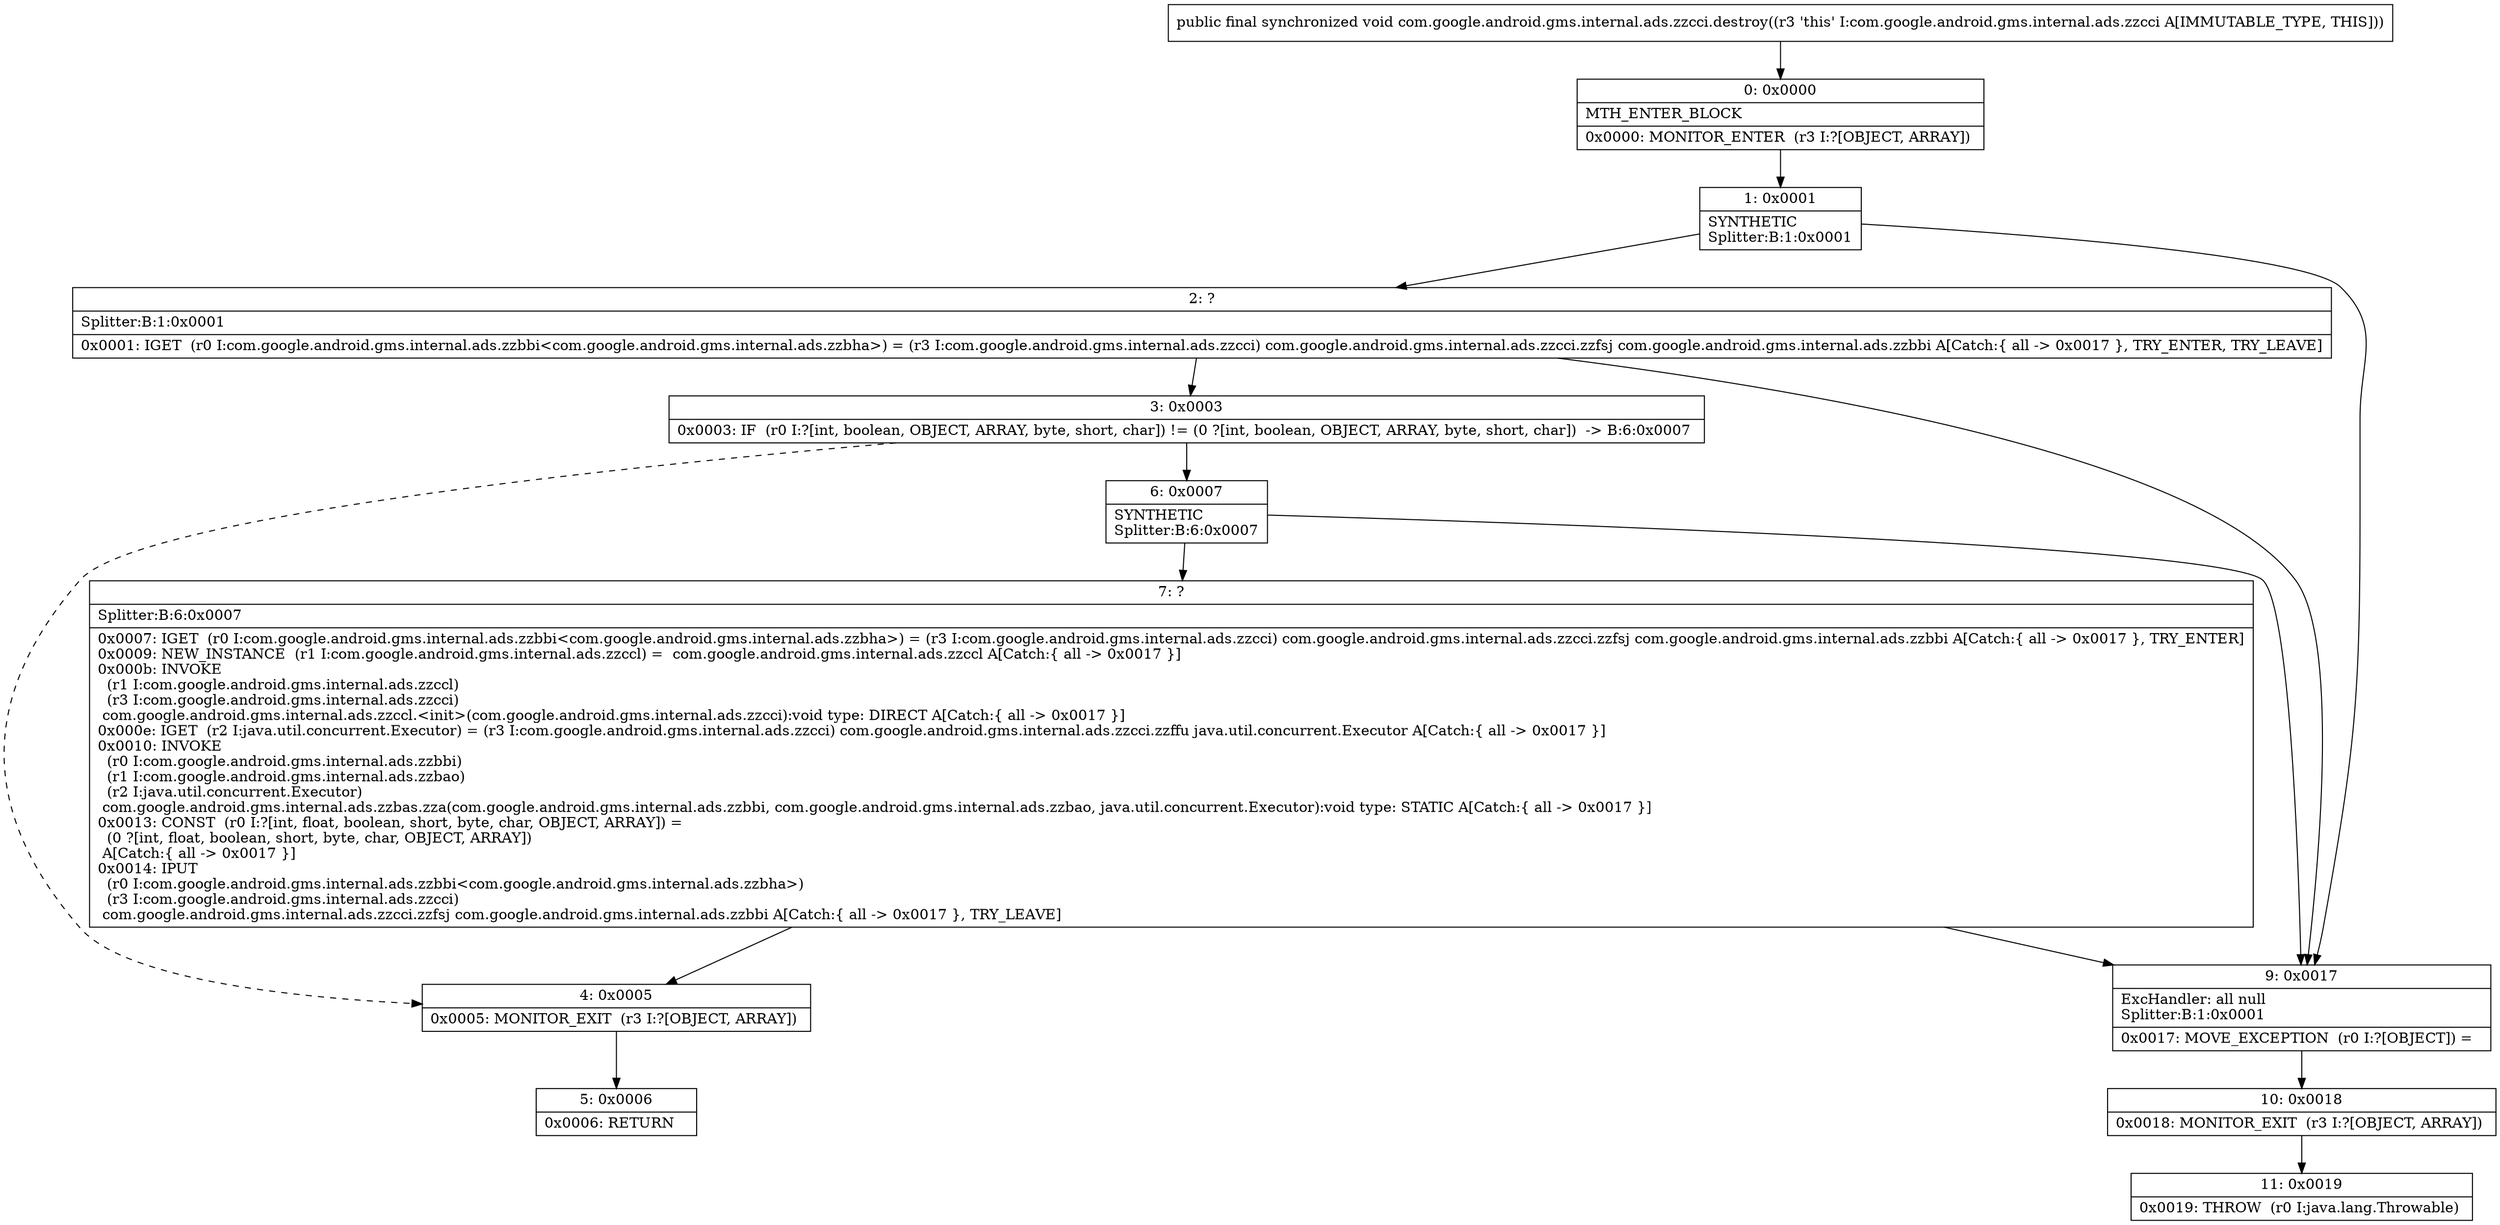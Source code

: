 digraph "CFG forcom.google.android.gms.internal.ads.zzcci.destroy()V" {
Node_0 [shape=record,label="{0\:\ 0x0000|MTH_ENTER_BLOCK\l|0x0000: MONITOR_ENTER  (r3 I:?[OBJECT, ARRAY]) \l}"];
Node_1 [shape=record,label="{1\:\ 0x0001|SYNTHETIC\lSplitter:B:1:0x0001\l}"];
Node_2 [shape=record,label="{2\:\ ?|Splitter:B:1:0x0001\l|0x0001: IGET  (r0 I:com.google.android.gms.internal.ads.zzbbi\<com.google.android.gms.internal.ads.zzbha\>) = (r3 I:com.google.android.gms.internal.ads.zzcci) com.google.android.gms.internal.ads.zzcci.zzfsj com.google.android.gms.internal.ads.zzbbi A[Catch:\{ all \-\> 0x0017 \}, TRY_ENTER, TRY_LEAVE]\l}"];
Node_3 [shape=record,label="{3\:\ 0x0003|0x0003: IF  (r0 I:?[int, boolean, OBJECT, ARRAY, byte, short, char]) != (0 ?[int, boolean, OBJECT, ARRAY, byte, short, char])  \-\> B:6:0x0007 \l}"];
Node_4 [shape=record,label="{4\:\ 0x0005|0x0005: MONITOR_EXIT  (r3 I:?[OBJECT, ARRAY]) \l}"];
Node_5 [shape=record,label="{5\:\ 0x0006|0x0006: RETURN   \l}"];
Node_6 [shape=record,label="{6\:\ 0x0007|SYNTHETIC\lSplitter:B:6:0x0007\l}"];
Node_7 [shape=record,label="{7\:\ ?|Splitter:B:6:0x0007\l|0x0007: IGET  (r0 I:com.google.android.gms.internal.ads.zzbbi\<com.google.android.gms.internal.ads.zzbha\>) = (r3 I:com.google.android.gms.internal.ads.zzcci) com.google.android.gms.internal.ads.zzcci.zzfsj com.google.android.gms.internal.ads.zzbbi A[Catch:\{ all \-\> 0x0017 \}, TRY_ENTER]\l0x0009: NEW_INSTANCE  (r1 I:com.google.android.gms.internal.ads.zzccl) =  com.google.android.gms.internal.ads.zzccl A[Catch:\{ all \-\> 0x0017 \}]\l0x000b: INVOKE  \l  (r1 I:com.google.android.gms.internal.ads.zzccl)\l  (r3 I:com.google.android.gms.internal.ads.zzcci)\l com.google.android.gms.internal.ads.zzccl.\<init\>(com.google.android.gms.internal.ads.zzcci):void type: DIRECT A[Catch:\{ all \-\> 0x0017 \}]\l0x000e: IGET  (r2 I:java.util.concurrent.Executor) = (r3 I:com.google.android.gms.internal.ads.zzcci) com.google.android.gms.internal.ads.zzcci.zzffu java.util.concurrent.Executor A[Catch:\{ all \-\> 0x0017 \}]\l0x0010: INVOKE  \l  (r0 I:com.google.android.gms.internal.ads.zzbbi)\l  (r1 I:com.google.android.gms.internal.ads.zzbao)\l  (r2 I:java.util.concurrent.Executor)\l com.google.android.gms.internal.ads.zzbas.zza(com.google.android.gms.internal.ads.zzbbi, com.google.android.gms.internal.ads.zzbao, java.util.concurrent.Executor):void type: STATIC A[Catch:\{ all \-\> 0x0017 \}]\l0x0013: CONST  (r0 I:?[int, float, boolean, short, byte, char, OBJECT, ARRAY]) = \l  (0 ?[int, float, boolean, short, byte, char, OBJECT, ARRAY])\l A[Catch:\{ all \-\> 0x0017 \}]\l0x0014: IPUT  \l  (r0 I:com.google.android.gms.internal.ads.zzbbi\<com.google.android.gms.internal.ads.zzbha\>)\l  (r3 I:com.google.android.gms.internal.ads.zzcci)\l com.google.android.gms.internal.ads.zzcci.zzfsj com.google.android.gms.internal.ads.zzbbi A[Catch:\{ all \-\> 0x0017 \}, TRY_LEAVE]\l}"];
Node_9 [shape=record,label="{9\:\ 0x0017|ExcHandler: all null\lSplitter:B:1:0x0001\l|0x0017: MOVE_EXCEPTION  (r0 I:?[OBJECT]) =  \l}"];
Node_10 [shape=record,label="{10\:\ 0x0018|0x0018: MONITOR_EXIT  (r3 I:?[OBJECT, ARRAY]) \l}"];
Node_11 [shape=record,label="{11\:\ 0x0019|0x0019: THROW  (r0 I:java.lang.Throwable) \l}"];
MethodNode[shape=record,label="{public final synchronized void com.google.android.gms.internal.ads.zzcci.destroy((r3 'this' I:com.google.android.gms.internal.ads.zzcci A[IMMUTABLE_TYPE, THIS])) }"];
MethodNode -> Node_0;
Node_0 -> Node_1;
Node_1 -> Node_2;
Node_1 -> Node_9;
Node_2 -> Node_3;
Node_2 -> Node_9;
Node_3 -> Node_4[style=dashed];
Node_3 -> Node_6;
Node_4 -> Node_5;
Node_6 -> Node_7;
Node_6 -> Node_9;
Node_7 -> Node_9;
Node_7 -> Node_4;
Node_9 -> Node_10;
Node_10 -> Node_11;
}


